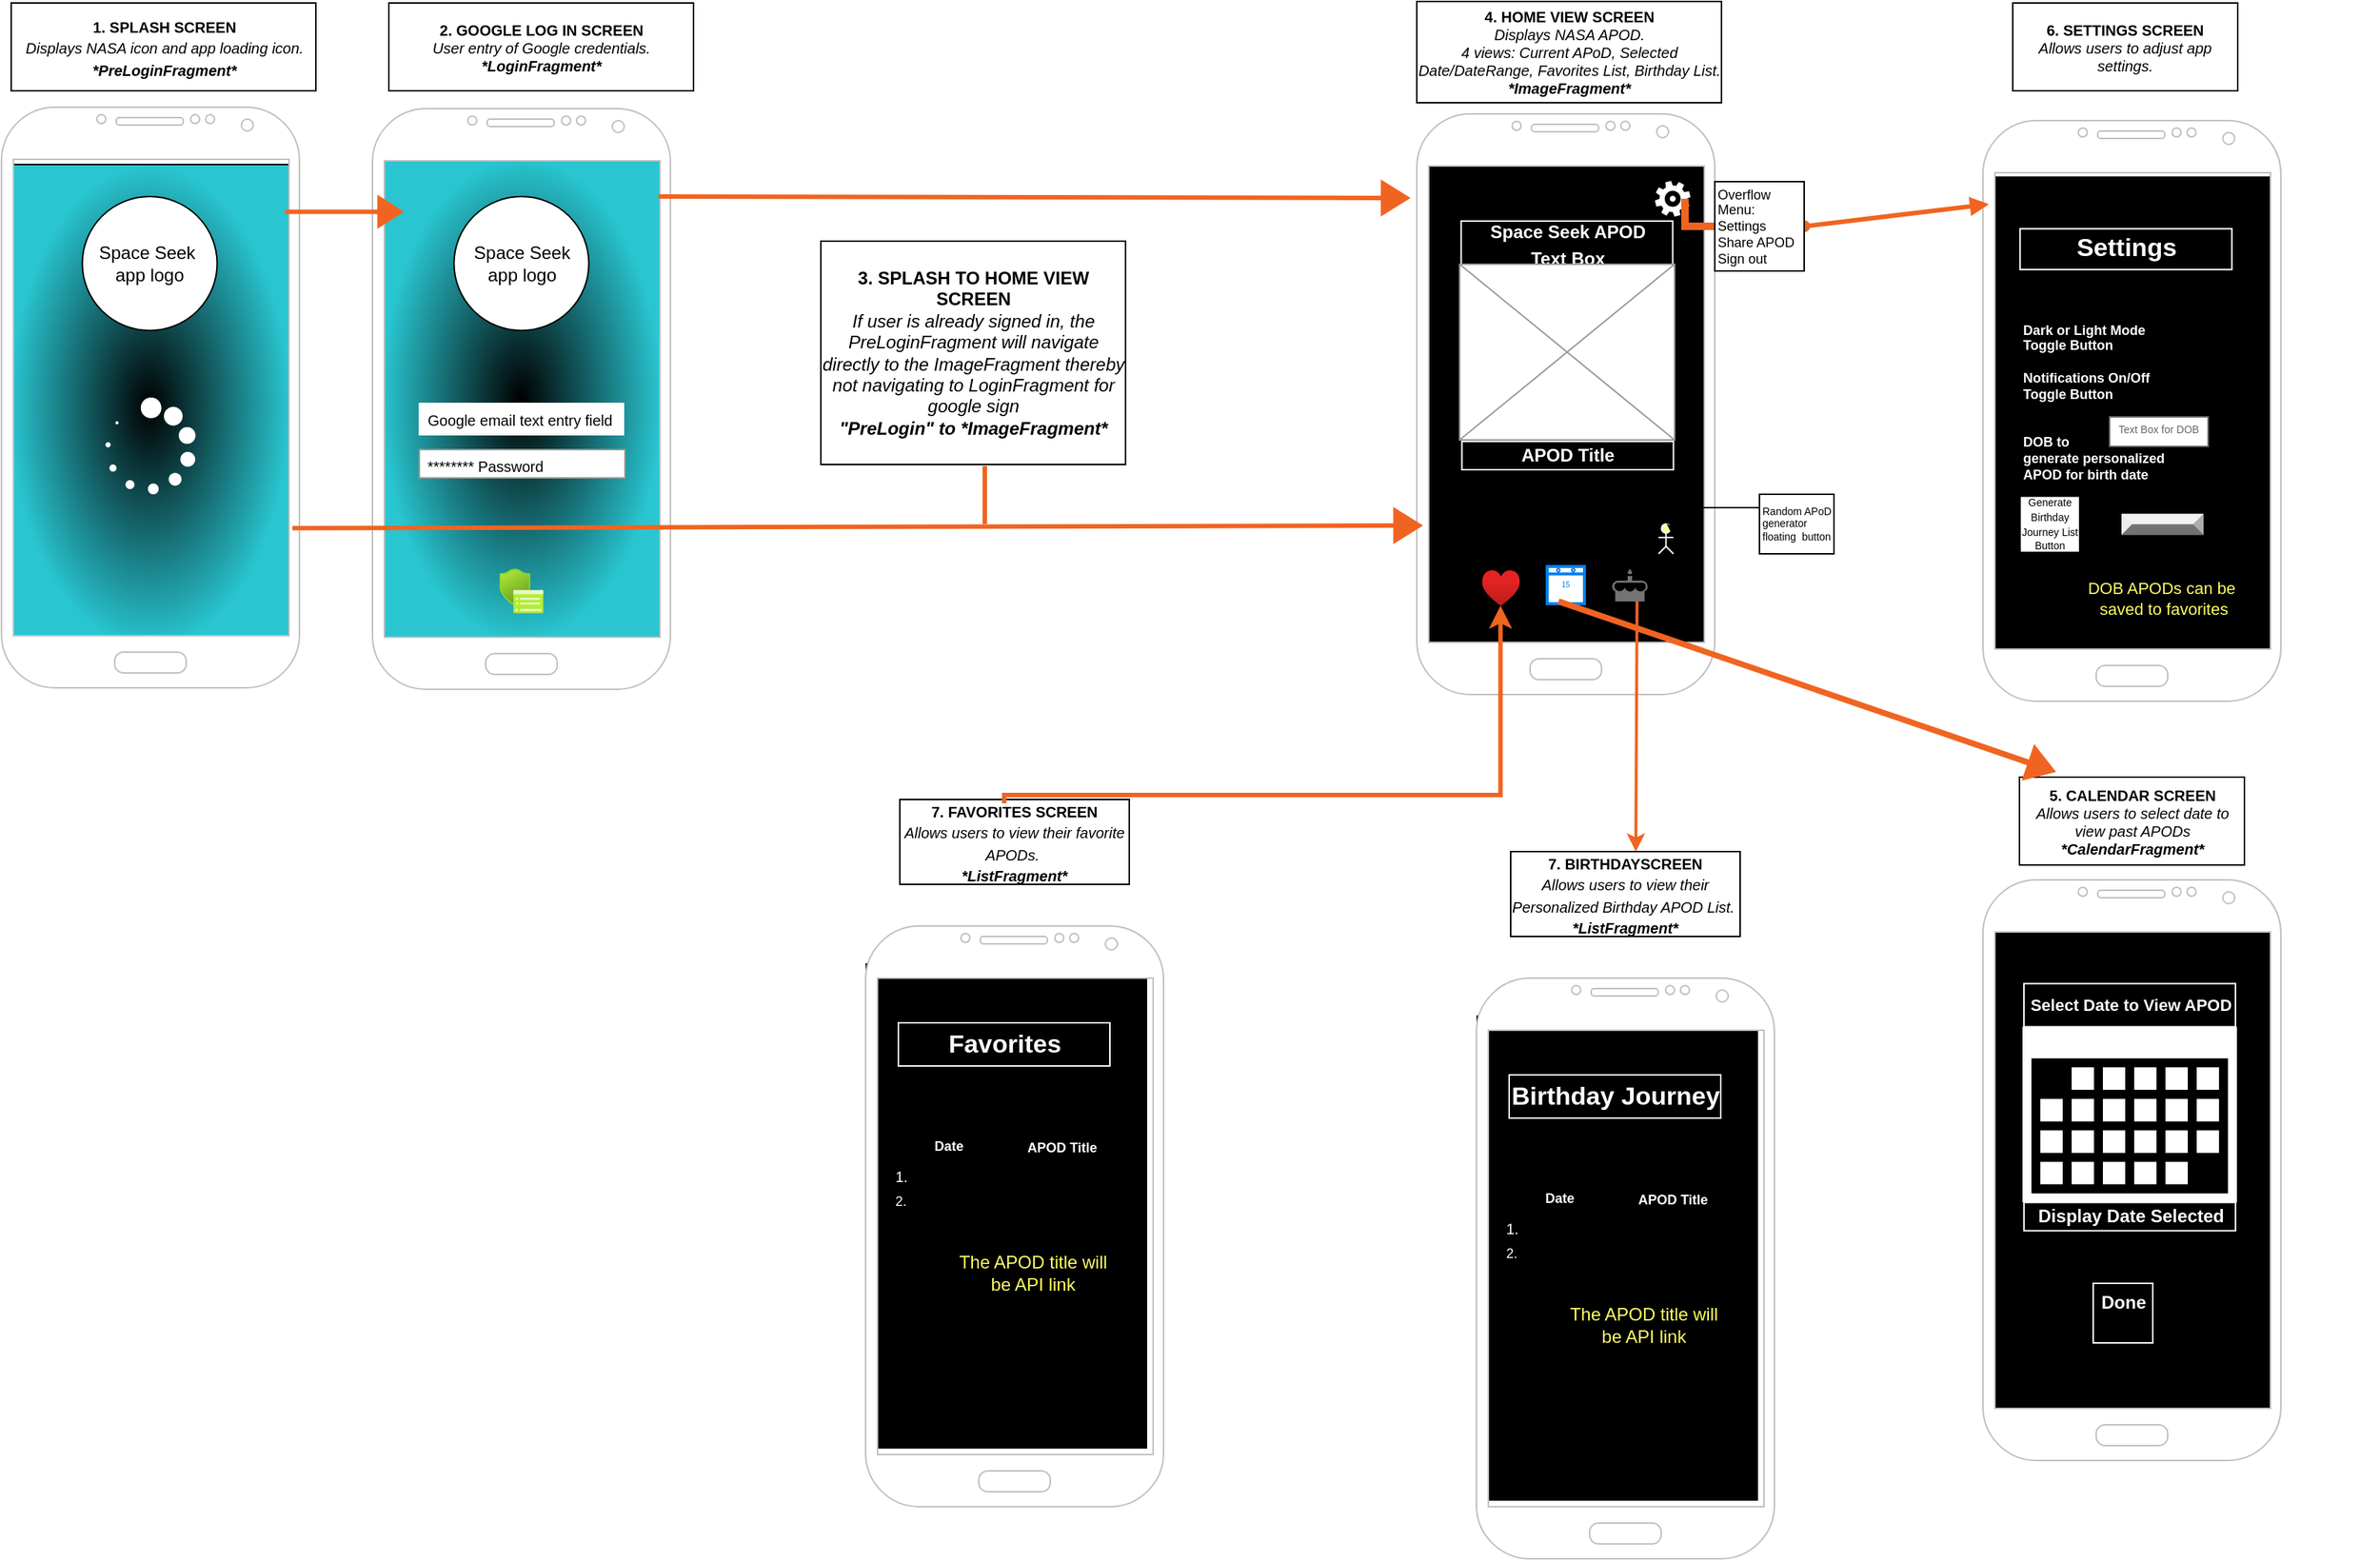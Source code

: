 <mxfile version="26.1.1">
  <diagram name="Page-1" id="UkAWOTsdJGJSY09CDns8">
    <mxGraphModel dx="662" dy="426" grid="1" gridSize="10" guides="1" tooltips="1" connect="1" arrows="1" fold="1" page="1" pageScale="1" pageWidth="850" pageHeight="1100" math="0" shadow="0">
      <root>
        <mxCell id="0" />
        <mxCell id="1" parent="0" />
        <mxCell id="8gZSNVOr6vVlPQHq-TaI-93" value="" style="group;fontSize=10;" parent="1" vertex="1" connectable="0">
          <mxGeometry x="269" y="10" width="215.5" height="461" as="geometry" />
        </mxCell>
        <mxCell id="8gZSNVOr6vVlPQHq-TaI-10" value="&lt;font&gt;&lt;b&gt;2. GOOGLE LOG IN SCREEN&lt;/b&gt;&lt;/font&gt;&lt;div&gt;&lt;span&gt;&lt;i&gt;User entry of Google credentials.&lt;/i&gt;&lt;/span&gt;&lt;/div&gt;&lt;div&gt;&lt;i&gt;&lt;b&gt;*LoginFragment*&lt;/b&gt;&lt;/i&gt;&lt;/div&gt;" style="whiteSpace=wrap;html=1;fontSize=10;" parent="8gZSNVOr6vVlPQHq-TaI-93" vertex="1">
          <mxGeometry x="11" width="204.5" height="59" as="geometry" />
        </mxCell>
        <mxCell id="8gZSNVOr6vVlPQHq-TaI-24" value="" style="group" parent="8gZSNVOr6vVlPQHq-TaI-93" vertex="1" connectable="0">
          <mxGeometry y="71" width="200" height="390" as="geometry" />
        </mxCell>
        <mxCell id="8gZSNVOr6vVlPQHq-TaI-13" value="" style="rounded=0;whiteSpace=wrap;html=1;rotation=90;direction=east;fillStyle=dots;fillColor=#000000;gradientColor=#29C6D1;container=0;gradientDirection=radial;" parent="8gZSNVOr6vVlPQHq-TaI-24" vertex="1">
          <mxGeometry x="-62.5" y="101" width="325" height="188" as="geometry" />
        </mxCell>
        <mxCell id="8gZSNVOr6vVlPQHq-TaI-11" value="" style="verticalLabelPosition=bottom;verticalAlign=top;html=1;shadow=0;dashed=0;strokeWidth=1;shape=mxgraph.android.phone2;strokeColor=#c0c0c0;" parent="8gZSNVOr6vVlPQHq-TaI-24" vertex="1">
          <mxGeometry width="200" height="390" as="geometry" />
        </mxCell>
        <mxCell id="8gZSNVOr6vVlPQHq-TaI-14" value="Space Seek&lt;div&gt;app logo&lt;/div&gt;" style="ellipse;whiteSpace=wrap;html=1;" parent="8gZSNVOr6vVlPQHq-TaI-24" vertex="1">
          <mxGeometry x="54.75" y="59" width="90.5" height="90" as="geometry" />
        </mxCell>
        <mxCell id="8gZSNVOr6vVlPQHq-TaI-15" value="" style="image;aspect=fixed;html=1;points=[];align=center;fontSize=12;image=img/lib/azure2/intune/Device_Security_Google.svg;" parent="8gZSNVOr6vVlPQHq-TaI-24" vertex="1">
          <mxGeometry x="85.22" y="309" width="29.56" height="30" as="geometry" />
        </mxCell>
        <mxCell id="8gZSNVOr6vVlPQHq-TaI-20" value="Google email text entry field&amp;nbsp;" style="whiteSpace=wrap;html=1;strokeColor=#FFFFFF;fontSize=10;" parent="8gZSNVOr6vVlPQHq-TaI-24" vertex="1">
          <mxGeometry x="31.5" y="198" width="137" height="21" as="geometry" />
        </mxCell>
        <mxCell id="8gZSNVOr6vVlPQHq-TaI-79" value="&lt;font style=&quot;color: rgb(0, 0, 0); font-size: 10px;&quot;&gt;******** Password&lt;/font&gt;" style="strokeWidth=1;shadow=0;dashed=0;align=center;html=1;shape=mxgraph.mockup.forms.pwField;strokeColor=#999999;mainText=;align=left;fontColor=#666666;fontSize=17;spacingLeft=3;" parent="8gZSNVOr6vVlPQHq-TaI-24" vertex="1">
          <mxGeometry x="31.5" y="229" width="138" height="19" as="geometry" />
        </mxCell>
        <mxCell id="8gZSNVOr6vVlPQHq-TaI-94" value="" style="group" parent="1" vertex="1" connectable="0">
          <mxGeometry x="20" y="10" width="211" height="460" as="geometry" />
        </mxCell>
        <mxCell id="vXnY9qcFb7MYrwiE_m9u-15" value="&lt;font style=&quot;font-size: 10px;&quot;&gt;&lt;b style=&quot;&quot;&gt;1. SPLASH SCREEN&lt;/b&gt;&lt;/font&gt;&lt;div&gt;&lt;i style=&quot;&quot;&gt;&lt;font style=&quot;font-size: 10px;&quot;&gt;Displays NASA icon and app loading icon.&lt;/font&gt;&lt;/i&gt;&lt;/div&gt;&lt;div&gt;&lt;i style=&quot;&quot;&gt;&lt;font style=&quot;font-size: 10px;&quot;&gt;&lt;b&gt;*PreLoginFragment*&lt;/b&gt;&lt;/font&gt;&lt;/i&gt;&lt;/div&gt;" style="whiteSpace=wrap;html=1;" parent="8gZSNVOr6vVlPQHq-TaI-94" vertex="1">
          <mxGeometry x="6.5" width="204.5" height="59" as="geometry" />
        </mxCell>
        <mxCell id="8gZSNVOr6vVlPQHq-TaI-8" value="" style="group" parent="8gZSNVOr6vVlPQHq-TaI-94" vertex="1" connectable="0">
          <mxGeometry y="70" width="200" height="390" as="geometry" />
        </mxCell>
        <mxCell id="8gZSNVOr6vVlPQHq-TaI-7" value="" style="rounded=0;whiteSpace=wrap;html=1;rotation=90;direction=north;fillStyle=dots;fillColor=#000000;gradientColor=#29C6D1;container=1;gradientDirection=radial;" parent="8gZSNVOr6vVlPQHq-TaI-8" vertex="1">
          <mxGeometry x="-63" y="107" width="325" height="188" as="geometry" />
        </mxCell>
        <mxCell id="8gZSNVOr6vVlPQHq-TaI-3" value="Space Seek&amp;nbsp;&lt;div&gt;app logo&lt;/div&gt;" style="ellipse;whiteSpace=wrap;html=1;" parent="8gZSNVOr6vVlPQHq-TaI-7" vertex="1">
          <mxGeometry x="117.25" y="-47" width="90.5" height="90" as="geometry" />
        </mxCell>
        <mxCell id="8gZSNVOr6vVlPQHq-TaI-9" value="" style="group" parent="8gZSNVOr6vVlPQHq-TaI-8" vertex="1" connectable="0">
          <mxGeometry width="200" height="390" as="geometry" />
        </mxCell>
        <mxCell id="8gZSNVOr6vVlPQHq-TaI-1" value="" style="verticalLabelPosition=bottom;verticalAlign=top;html=1;shadow=0;dashed=0;strokeWidth=1;shape=mxgraph.android.phone2;strokeColor=#c0c0c0;" parent="8gZSNVOr6vVlPQHq-TaI-9" vertex="1">
          <mxGeometry width="200" height="390" as="geometry" />
        </mxCell>
        <mxCell id="8gZSNVOr6vVlPQHq-TaI-4" value="" style="sketch=0;html=1;aspect=fixed;strokeColor=none;shadow=0;fillColor=#FFFFFF;verticalAlign=top;labelPosition=center;verticalLabelPosition=bottom;shape=mxgraph.gcp2.loading_2;fillStyle=solid;" parent="8gZSNVOr6vVlPQHq-TaI-9" vertex="1">
          <mxGeometry x="69.78" y="195" width="60.45" height="65" as="geometry" />
        </mxCell>
        <mxCell id="8gZSNVOr6vVlPQHq-TaI-95" value="" style="group" parent="1" vertex="1" connectable="0">
          <mxGeometry x="970" y="9" width="204.5" height="465.5" as="geometry" />
        </mxCell>
        <mxCell id="8gZSNVOr6vVlPQHq-TaI-23" value="&lt;font&gt;&lt;b&gt;4. HOME VIEW SCREEN&lt;/b&gt;&lt;/font&gt;&lt;div&gt;&lt;span&gt;&lt;i&gt;Displays NASA APOD.&lt;/i&gt;&lt;/span&gt;&lt;/div&gt;&lt;div&gt;&lt;span&gt;&lt;i&gt;4 views: Current APoD, Selected Date/DateRange, Favorites List, Birthday List.&lt;/i&gt;&lt;/span&gt;&lt;/div&gt;&lt;div&gt;&lt;b&gt;&lt;i&gt;*ImageFragment*&lt;/i&gt;&lt;/b&gt;&lt;/div&gt;" style="whiteSpace=wrap;html=1;fontSize=10;" parent="8gZSNVOr6vVlPQHq-TaI-95" vertex="1">
          <mxGeometry width="204.5" height="68" as="geometry" />
        </mxCell>
        <mxCell id="8gZSNVOr6vVlPQHq-TaI-87" value="" style="group" parent="8gZSNVOr6vVlPQHq-TaI-95" vertex="1" connectable="0">
          <mxGeometry y="75.5" width="200" height="390" as="geometry" />
        </mxCell>
        <mxCell id="8gZSNVOr6vVlPQHq-TaI-32" value="" style="rounded=0;whiteSpace=wrap;html=1;rotation=90;direction=north;fillStyle=dots;fillColor=light-dark(#29C6D1,#FFBEFF);gradientColor=default;container=1;gradientDirection=radial;" parent="8gZSNVOr6vVlPQHq-TaI-87" vertex="1">
          <mxGeometry x="-60.25" y="101" width="325" height="188" as="geometry" />
        </mxCell>
        <mxCell id="8gZSNVOr6vVlPQHq-TaI-31" value="" style="sketch=0;pointerEvents=1;shadow=0;dashed=0;html=1;strokeColor=none;fillColor=#FFFFFF;labelPosition=center;verticalLabelPosition=bottom;verticalAlign=top;outlineConnect=0;align=center;shape=mxgraph.office.concepts.settings_office_365;fontColor=#FFFFFF;labelBackgroundColor=default;labelBorderColor=default;aspect=fixed;" parent="8gZSNVOr6vVlPQHq-TaI-32" vertex="1">
          <mxGeometry x="220" y="-56" width="24" height="24" as="geometry" />
        </mxCell>
        <mxCell id="8gZSNVOr6vVlPQHq-TaI-81" value="&lt;font style=&quot;font-size: 12px;&quot;&gt;Space Seek APOD&lt;/font&gt;&lt;div&gt;&lt;font style=&quot;font-size: 12px;&quot;&gt;Text Box&lt;/font&gt;&lt;/div&gt;" style="text;strokeColor=#FFFFFF;fillColor=none;html=1;fontSize=15;fontStyle=1;verticalAlign=middle;align=center;fontColor=#FFFFFF;" parent="8gZSNVOr6vVlPQHq-TaI-32" vertex="1">
          <mxGeometry x="90" y="-29" width="142" height="29" as="geometry" />
        </mxCell>
        <mxCell id="8gZSNVOr6vVlPQHq-TaI-86" value="" style="group" parent="8gZSNVOr6vVlPQHq-TaI-87" vertex="1" connectable="0">
          <mxGeometry width="200" height="390" as="geometry" />
        </mxCell>
        <mxCell id="8gZSNVOr6vVlPQHq-TaI-22" value="" style="verticalLabelPosition=bottom;verticalAlign=top;html=1;shadow=0;dashed=0;strokeWidth=1;shape=mxgraph.android.phone2;strokeColor=#c0c0c0;" parent="8gZSNVOr6vVlPQHq-TaI-86" vertex="1">
          <mxGeometry width="200" height="390" as="geometry" />
        </mxCell>
        <mxCell id="8gZSNVOr6vVlPQHq-TaI-80" value="" style="verticalLabelPosition=bottom;shadow=0;dashed=0;align=center;html=1;verticalAlign=top;strokeWidth=1;shape=mxgraph.mockup.graphics.simpleIcon;strokeColor=#999999;" parent="8gZSNVOr6vVlPQHq-TaI-86" vertex="1">
          <mxGeometry x="28.75" y="101" width="144.25" height="118" as="geometry" />
        </mxCell>
        <mxCell id="8gZSNVOr6vVlPQHq-TaI-83" value="APOD Title" style="text;strokeColor=#FFFFFF;fillColor=none;html=1;fontSize=12;fontStyle=1;verticalAlign=middle;align=center;fontColor=#FFFFFF;" parent="8gZSNVOr6vVlPQHq-TaI-86" vertex="1">
          <mxGeometry x="30.25" y="220" width="142" height="19" as="geometry" />
        </mxCell>
        <mxCell id="8gZSNVOr6vVlPQHq-TaI-84" value="" style="image;html=1;points=[];align=center;fontSize=12;image=img/lib/azure2/general/Heart.svg;" parent="8gZSNVOr6vVlPQHq-TaI-86" vertex="1">
          <mxGeometry x="44" y="306" width="25" height="25" as="geometry" />
        </mxCell>
        <mxCell id="8gZSNVOr6vVlPQHq-TaI-90" value="" style="html=1;verticalLabelPosition=bottom;align=center;labelBackgroundColor=#ffffff;verticalAlign=top;strokeWidth=2;strokeColor=#0080F0;shadow=0;dashed=0;shape=mxgraph.ios7.icons.calendar;aspect=fixed;" parent="8gZSNVOr6vVlPQHq-TaI-86" vertex="1">
          <mxGeometry x="87.5" y="304" width="25" height="25" as="geometry" />
        </mxCell>
        <mxCell id="jFngqegpeG4lrNdT3DJb-45" value="" style="html=1;outlineConnect=0;whiteSpace=wrap;fillColor=#ffff99;verticalLabelPosition=bottom;verticalAlign=top;align=center;shape=mxgraph.archimate3.actor;strokeColor=#FFFFFF;" parent="8gZSNVOr6vVlPQHq-TaI-86" vertex="1">
          <mxGeometry x="162.25" y="275.5" width="10" height="20" as="geometry" />
        </mxCell>
        <mxCell id="8gZSNVOr6vVlPQHq-TaI-121" value="" style="group" parent="1" vertex="1" connectable="0">
          <mxGeometry x="1350" y="530.0" width="200" height="459.0" as="geometry" />
        </mxCell>
        <mxCell id="vXnY9qcFb7MYrwiE_m9u-17" value="&lt;font&gt;&lt;b&gt;5. CALENDAR SCREEN&lt;/b&gt;&lt;/font&gt;&lt;div&gt;&lt;span&gt;&lt;i&gt;Allows users to select date to view past APODs&lt;/i&gt;&lt;/span&gt;&lt;/div&gt;&lt;div&gt;&lt;b&gt;&lt;i&gt;*CalendarFragment*&lt;/i&gt;&lt;/b&gt;&lt;/div&gt;" style="whiteSpace=wrap;html=1;fontSize=10;" parent="8gZSNVOr6vVlPQHq-TaI-121" vertex="1">
          <mxGeometry x="24.5" width="151" height="59" as="geometry" />
        </mxCell>
        <mxCell id="8gZSNVOr6vVlPQHq-TaI-120" value="" style="group" parent="8gZSNVOr6vVlPQHq-TaI-121" vertex="1" connectable="0">
          <mxGeometry y="69.0" width="200" height="390" as="geometry" />
        </mxCell>
        <mxCell id="8gZSNVOr6vVlPQHq-TaI-96" value="" style="rounded=0;whiteSpace=wrap;html=1;rotation=90;direction=north;fillStyle=dots;fillColor=light-dark(#29C6D1,#FFBEFF);gradientColor=default;container=1;gradientDirection=east;" parent="8gZSNVOr6vVlPQHq-TaI-120" vertex="1">
          <mxGeometry x="-62.5" y="98.68" width="325" height="188" as="geometry" />
        </mxCell>
        <mxCell id="8gZSNVOr6vVlPQHq-TaI-98" value="&lt;span&gt;Select Date to View APOD&lt;/span&gt;" style="text;strokeColor=#FFFFFF;fillColor=none;html=1;fontSize=11;fontStyle=1;verticalAlign=middle;align=center;fontColor=#FFFFFF;" parent="8gZSNVOr6vVlPQHq-TaI-96" vertex="1">
          <mxGeometry x="90" y="-29" width="142" height="29" as="geometry" />
        </mxCell>
        <mxCell id="8gZSNVOr6vVlPQHq-TaI-100" value="" style="sketch=0;aspect=fixed;pointerEvents=1;shadow=0;dashed=0;html=1;strokeColor=none;labelPosition=center;verticalLabelPosition=bottom;verticalAlign=top;align=center;fillColor=#FFFFFF;shape=mxgraph.mscae.enterprise.calendar;fillStyle=solid;" parent="8gZSNVOr6vVlPQHq-TaI-96" vertex="1">
          <mxGeometry x="89.05" y="-6.395e-14" width="143.9" height="118" as="geometry" />
        </mxCell>
        <mxCell id="8gZSNVOr6vVlPQHq-TaI-118" value="Display Date Selected" style="text;strokeColor=#FFFFFF;fillColor=none;html=1;fontSize=12;fontStyle=1;verticalAlign=middle;align=center;fontColor=#FFFFFF;" parent="8gZSNVOr6vVlPQHq-TaI-96" vertex="1">
          <mxGeometry x="90.05" y="118" width="142" height="19" as="geometry" />
        </mxCell>
        <mxCell id="8gZSNVOr6vVlPQHq-TaI-92" value="" style="verticalLabelPosition=bottom;verticalAlign=top;html=1;shadow=0;dashed=0;strokeWidth=1;shape=mxgraph.android.phone2;strokeColor=#c0c0c0;" parent="8gZSNVOr6vVlPQHq-TaI-120" vertex="1">
          <mxGeometry width="200" height="390" as="geometry" />
        </mxCell>
        <mxCell id="8gZSNVOr6vVlPQHq-TaI-119" value="Done&lt;div&gt;&lt;br&gt;&lt;/div&gt;" style="text;strokeColor=#FFFFFF;fillColor=none;html=1;fontSize=12;fontStyle=1;verticalAlign=middle;align=center;fontColor=#FFFFFF;" parent="8gZSNVOr6vVlPQHq-TaI-120" vertex="1">
          <mxGeometry x="74" y="271" width="40" height="40" as="geometry" />
        </mxCell>
        <mxCell id="8gZSNVOr6vVlPQHq-TaI-127" value="" style="group" parent="1" vertex="1" connectable="0">
          <mxGeometry x="640" y="615" width="160" height="405" as="geometry" />
        </mxCell>
        <mxCell id="8gZSNVOr6vVlPQHq-TaI-188" value="" style="group" parent="8gZSNVOr6vVlPQHq-TaI-127" vertex="1" connectable="0">
          <mxGeometry x="-40" y="-70" width="200" height="475" as="geometry" />
        </mxCell>
        <mxCell id="jFngqegpeG4lrNdT3DJb-39" value="" style="group" parent="8gZSNVOr6vVlPQHq-TaI-188" vertex="1" connectable="0">
          <mxGeometry width="200" height="475" as="geometry" />
        </mxCell>
        <mxCell id="8gZSNVOr6vVlPQHq-TaI-187" value="" style="group" parent="jFngqegpeG4lrNdT3DJb-39" vertex="1" connectable="0">
          <mxGeometry y="85" width="200" height="390" as="geometry" />
        </mxCell>
        <mxCell id="8gZSNVOr6vVlPQHq-TaI-186" value="" style="group" parent="8gZSNVOr6vVlPQHq-TaI-187" vertex="1" connectable="0">
          <mxGeometry x="0.5" y="25.5" width="188" height="325" as="geometry" />
        </mxCell>
        <mxCell id="8gZSNVOr6vVlPQHq-TaI-157" value="" style="rounded=0;whiteSpace=wrap;html=1;rotation=90;direction=north;fillStyle=dots;fillColor=light-dark(#333333,#FFBEFF);gradientColor=#1D8E96;container=1;gradientDirection=south;" parent="8gZSNVOr6vVlPQHq-TaI-186" vertex="1">
          <mxGeometry x="-68.5" y="68.5" width="325" height="188" as="geometry" />
        </mxCell>
        <mxCell id="8gZSNVOr6vVlPQHq-TaI-158" value="&lt;span&gt;Favorites&lt;/span&gt;" style="text;strokeColor=#FFFFFF;fillColor=none;html=1;fontSize=17;fontStyle=1;verticalAlign=middle;align=center;fontColor=#FFFFFF;" parent="8gZSNVOr6vVlPQHq-TaI-157" vertex="1">
          <mxGeometry x="90" y="-29" width="142" height="29" as="geometry" />
        </mxCell>
        <mxCell id="8gZSNVOr6vVlPQHq-TaI-175" value="" style="shape=table;html=1;whiteSpace=wrap;startSize=0;container=1;collapsible=0;childLayout=tableLayout;strokeWidth=2;fontSize=8;strokeColor=none;fillColor=none;" parent="8gZSNVOr6vVlPQHq-TaI-186" vertex="1">
          <mxGeometry x="17.5" y="112.5" width="152" height="53" as="geometry" />
        </mxCell>
        <mxCell id="8gZSNVOr6vVlPQHq-TaI-176" value="" style="shape=tableRow;horizontal=0;startSize=0;swimlaneHead=0;swimlaneBody=0;top=0;left=0;bottom=0;right=0;collapsible=0;dropTarget=0;fillColor=none;points=[[0,0.5],[1,0.5]];portConstraint=eastwest;" parent="8gZSNVOr6vVlPQHq-TaI-175" vertex="1">
          <mxGeometry width="152" height="20" as="geometry" />
        </mxCell>
        <mxCell id="8gZSNVOr6vVlPQHq-TaI-177" value="Date" style="shape=partialRectangle;html=1;whiteSpace=wrap;connectable=0;fillColor=none;top=0;left=0;bottom=0;right=0;overflow=hidden;fontStyle=1;fontSize=9;fontColor=#FFFFFF;" parent="8gZSNVOr6vVlPQHq-TaI-176" vertex="1">
          <mxGeometry width="76" height="20" as="geometry">
            <mxRectangle width="76" height="20" as="alternateBounds" />
          </mxGeometry>
        </mxCell>
        <mxCell id="8gZSNVOr6vVlPQHq-TaI-178" value="&lt;font style=&quot;font-size: 9px;&quot;&gt;APOD Title&lt;/font&gt;" style="shape=partialRectangle;html=1;whiteSpace=wrap;connectable=0;fillColor=none;top=0;left=0;bottom=0;right=0;overflow=hidden;fontStyle=1;fontColor=#FFFFFF;" parent="8gZSNVOr6vVlPQHq-TaI-176" vertex="1">
          <mxGeometry x="76" width="76" height="20" as="geometry">
            <mxRectangle width="76" height="20" as="alternateBounds" />
          </mxGeometry>
        </mxCell>
        <mxCell id="8gZSNVOr6vVlPQHq-TaI-179" value="" style="shape=tableRow;horizontal=0;startSize=0;swimlaneHead=0;swimlaneBody=0;top=0;left=0;bottom=0;right=0;collapsible=0;dropTarget=0;fillColor=none;points=[[0,0.5],[1,0.5]];portConstraint=eastwest;fontSize=10;" parent="8gZSNVOr6vVlPQHq-TaI-175" vertex="1">
          <mxGeometry y="20" width="152" height="16" as="geometry" />
        </mxCell>
        <mxCell id="8gZSNVOr6vVlPQHq-TaI-180" value="&lt;font style=&quot;font-size: 10px; color: rgb(255, 255, 255);&quot;&gt;1.&lt;/font&gt;" style="shape=partialRectangle;html=1;whiteSpace=wrap;connectable=0;fillColor=none;top=0;left=0;bottom=0;right=0;overflow=hidden;align=left;" parent="8gZSNVOr6vVlPQHq-TaI-179" vertex="1">
          <mxGeometry width="76" height="16" as="geometry">
            <mxRectangle width="76" height="16" as="alternateBounds" />
          </mxGeometry>
        </mxCell>
        <mxCell id="8gZSNVOr6vVlPQHq-TaI-181" value="" style="shape=partialRectangle;html=1;whiteSpace=wrap;connectable=0;fillColor=none;top=0;left=0;bottom=0;right=0;overflow=hidden;" parent="8gZSNVOr6vVlPQHq-TaI-179" vertex="1">
          <mxGeometry x="76" width="76" height="16" as="geometry">
            <mxRectangle width="76" height="16" as="alternateBounds" />
          </mxGeometry>
        </mxCell>
        <mxCell id="8gZSNVOr6vVlPQHq-TaI-182" value="" style="shape=tableRow;horizontal=0;startSize=0;swimlaneHead=0;swimlaneBody=0;top=0;left=0;bottom=0;right=0;collapsible=0;dropTarget=0;fillColor=none;points=[[0,0.5],[1,0.5]];portConstraint=eastwest;" parent="8gZSNVOr6vVlPQHq-TaI-175" vertex="1">
          <mxGeometry y="36" width="152" height="17" as="geometry" />
        </mxCell>
        <mxCell id="8gZSNVOr6vVlPQHq-TaI-183" value="&lt;font style=&quot;color: rgb(255, 255, 255); font-size: 9px;&quot;&gt;2.&lt;/font&gt;" style="shape=partialRectangle;html=1;whiteSpace=wrap;connectable=0;fillColor=none;top=0;left=0;bottom=0;right=0;overflow=hidden;align=left;" parent="8gZSNVOr6vVlPQHq-TaI-182" vertex="1">
          <mxGeometry width="76" height="17" as="geometry">
            <mxRectangle width="76" height="17" as="alternateBounds" />
          </mxGeometry>
        </mxCell>
        <mxCell id="8gZSNVOr6vVlPQHq-TaI-184" value="" style="shape=partialRectangle;html=1;whiteSpace=wrap;connectable=0;fillColor=none;top=0;left=0;bottom=0;right=0;overflow=hidden;fontSize=9;" parent="8gZSNVOr6vVlPQHq-TaI-182" vertex="1">
          <mxGeometry x="76" width="76" height="17" as="geometry">
            <mxRectangle width="76" height="17" as="alternateBounds" />
          </mxGeometry>
        </mxCell>
        <mxCell id="8gZSNVOr6vVlPQHq-TaI-193" value="" style="group" parent="8gZSNVOr6vVlPQHq-TaI-187" vertex="1" connectable="0">
          <mxGeometry width="200" height="390" as="geometry" />
        </mxCell>
        <mxCell id="8gZSNVOr6vVlPQHq-TaI-140" value="" style="verticalLabelPosition=bottom;verticalAlign=top;html=1;shadow=0;dashed=0;strokeWidth=1;shape=mxgraph.android.phone2;strokeColor=#c0c0c0;" parent="8gZSNVOr6vVlPQHq-TaI-193" vertex="1">
          <mxGeometry width="200" height="390" as="geometry" />
        </mxCell>
        <mxCell id="8gZSNVOr6vVlPQHq-TaI-192" value="The APOD title will&lt;div&gt;be API link&lt;/div&gt;" style="text;html=1;align=center;verticalAlign=middle;resizable=0;points=[];autosize=1;strokeColor=none;fillColor=none;fontColor=#FFFF66;" parent="8gZSNVOr6vVlPQHq-TaI-193" vertex="1">
          <mxGeometry x="52" y="213" width="120" height="40" as="geometry" />
        </mxCell>
        <mxCell id="8gZSNVOr6vVlPQHq-TaI-150" value="&lt;font style=&quot;font-size: 10px;&quot;&gt;&lt;b style=&quot;&quot;&gt;7. FAVORITES SCREEN&lt;/b&gt;&lt;/font&gt;&lt;div&gt;&lt;i style=&quot;&quot;&gt;&lt;font style=&quot;font-size: 10px;&quot;&gt;Allows users to view their favorite APODs.&amp;nbsp;&lt;/font&gt;&lt;/i&gt;&lt;/div&gt;&lt;div&gt;&lt;span style=&quot;font-size: 10px;&quot;&gt;&lt;b&gt;&lt;i&gt;*ListFragment*&lt;/i&gt;&lt;/b&gt;&lt;/span&gt;&lt;/div&gt;" style="whiteSpace=wrap;html=1;" parent="jFngqegpeG4lrNdT3DJb-39" vertex="1">
          <mxGeometry x="23" width="154" height="57" as="geometry" />
        </mxCell>
        <mxCell id="8gZSNVOr6vVlPQHq-TaI-139" value="" style="group;fontSize=11;" parent="1" vertex="1" connectable="0">
          <mxGeometry x="1350" y="10" width="265.25" height="469" as="geometry" />
        </mxCell>
        <mxCell id="vXnY9qcFb7MYrwiE_m9u-16" value="&lt;font&gt;&lt;b&gt;6. SETTINGS SCREEN&lt;/b&gt;&lt;/font&gt;&lt;div&gt;&lt;span&gt;&lt;i&gt;Allows users to adjust app settings.&lt;/i&gt;&lt;/span&gt;&lt;/div&gt;" style="whiteSpace=wrap;html=1;fontSize=10;" parent="8gZSNVOr6vVlPQHq-TaI-139" vertex="1">
          <mxGeometry x="20" width="151" height="59" as="geometry" />
        </mxCell>
        <mxCell id="8gZSNVOr6vVlPQHq-TaI-137" value="" style="group" parent="8gZSNVOr6vVlPQHq-TaI-139" vertex="1" connectable="0">
          <mxGeometry y="79" width="265.25" height="390" as="geometry" />
        </mxCell>
        <mxCell id="8gZSNVOr6vVlPQHq-TaI-138" value="" style="group" parent="8gZSNVOr6vVlPQHq-TaI-137" vertex="1" connectable="0">
          <mxGeometry width="265.25" height="390" as="geometry" />
        </mxCell>
        <mxCell id="8gZSNVOr6vVlPQHq-TaI-131" value="" style="rounded=0;whiteSpace=wrap;html=1;rotation=90;direction=north;fillStyle=dots;fillColor=light-dark(#333333,#FFBEFF);gradientColor=#1D8E96;container=1;gradientDirection=south;" parent="8gZSNVOr6vVlPQHq-TaI-138" vertex="1">
          <mxGeometry x="-60.25" y="105.75" width="325.5" height="190" as="geometry" />
        </mxCell>
        <mxCell id="8gZSNVOr6vVlPQHq-TaI-132" value="&lt;span&gt;Settings&lt;/span&gt;" style="text;strokeColor=#FFFFFF;fillColor=none;html=1;fontSize=17;fontStyle=1;verticalAlign=middle;align=center;fontColor=#FFFFFF;" parent="8gZSNVOr6vVlPQHq-TaI-131" vertex="1">
          <mxGeometry x="85.131" y="-33.085" width="142.218" height="27.413" as="geometry" />
        </mxCell>
        <mxCell id="8gZSNVOr6vVlPQHq-TaI-134" value="&lt;font&gt;Dark or Light Mode&amp;nbsp;&lt;/font&gt;&lt;div&gt;&lt;font&gt;Toggle Button&lt;/font&gt;&lt;div&gt;&lt;font&gt;&lt;br&gt;&lt;/font&gt;&lt;/div&gt;&lt;div&gt;&lt;font&gt;Notifications On/Off&lt;/font&gt;&lt;/div&gt;&lt;div&gt;&lt;span&gt;Toggle Button&lt;/span&gt;&lt;/div&gt;&lt;div&gt;&lt;font&gt;&lt;br&gt;&lt;/font&gt;&lt;/div&gt;&lt;div&gt;&lt;br&gt;&lt;/div&gt;&lt;div&gt;&lt;font&gt;DOB to&amp;nbsp;&lt;/font&gt;&lt;/div&gt;&lt;/div&gt;&lt;div&gt;&lt;span&gt;generate personalized&lt;/span&gt;&lt;/div&gt;&lt;div&gt;&lt;span&gt;APOD for birth date&lt;/span&gt;&lt;/div&gt;" style="text;strokeColor=none;fillColor=none;html=1;fontSize=9;fontStyle=1;verticalAlign=middle;align=left;fontColor=#FFFFFF;" parent="8gZSNVOr6vVlPQHq-TaI-131" vertex="1">
          <mxGeometry x="85.131" y="21.269" width="142.218" height="123.831" as="geometry" />
        </mxCell>
        <mxCell id="8gZSNVOr6vVlPQHq-TaI-135" value="&lt;font style=&quot;font-size: 7px;&quot;&gt;Text Box for DOB&lt;/font&gt;" style="strokeWidth=1;shadow=0;dashed=0;align=center;html=1;shape=mxgraph.mockup.text.textBox;fontColor=#666666;align=left;fontSize=8;spacingLeft=4;spacingTop=-3;whiteSpace=wrap;strokeColor=#666666;mainText=;aspect=fixed;" parent="8gZSNVOr6vVlPQHq-TaI-131" vertex="1">
          <mxGeometry x="145.223" y="93.248" width="66.198" height="19.851" as="geometry" />
        </mxCell>
        <mxCell id="jFngqegpeG4lrNdT3DJb-25" value="&lt;span&gt;&lt;font style=&quot;color: rgb(0, 0, 0); font-size: 7px;&quot;&gt;Generate Birthday Journey List Button&lt;/font&gt;&lt;/span&gt;" style="whiteSpace=wrap;html=1;fontSize=8;" parent="8gZSNVOr6vVlPQHq-TaI-131" vertex="1">
          <mxGeometry x="85.131" y="146.517" width="40.062" height="37.811" as="geometry" />
        </mxCell>
        <mxCell id="8gZSNVOr6vVlPQHq-TaI-130" value="" style="verticalLabelPosition=bottom;verticalAlign=top;html=1;shadow=0;dashed=0;strokeWidth=1;shape=mxgraph.android.phone2;strokeColor=#c0c0c0;container=1;" parent="8gZSNVOr6vVlPQHq-TaI-138" vertex="1">
          <mxGeometry width="200" height="390" as="geometry" />
        </mxCell>
        <mxCell id="jFngqegpeG4lrNdT3DJb-24" value="" style="labelPosition=center;verticalLabelPosition=middle;align=center;html=1;shape=mxgraph.basic.shaded_button;dx=10;fillColor=#E6E6E6;strokeColor=none;whiteSpace=wrap;fontSize=8;fontColor=#FFFFFF;labelBackgroundColor=none;" parent="8gZSNVOr6vVlPQHq-TaI-138" vertex="1">
          <mxGeometry x="93.005" y="264.08" width="55.085" height="14.179" as="geometry" />
        </mxCell>
        <mxCell id="jFngqegpeG4lrNdT3DJb-29" value="" style="edgeStyle=orthogonalEdgeStyle;rounded=0;orthogonalLoop=1;jettySize=auto;html=1;" parent="8gZSNVOr6vVlPQHq-TaI-138" source="jFngqegpeG4lrNdT3DJb-25" target="jFngqegpeG4lrNdT3DJb-24" edge="1">
          <mxGeometry relative="1" as="geometry" />
        </mxCell>
        <mxCell id="8gZSNVOr6vVlPQHq-TaI-194" value="DOB APODs can be&amp;nbsp;&lt;div&gt;saved to favorites&lt;/div&gt;" style="text;html=1;align=center;verticalAlign=middle;resizable=0;points=[];autosize=1;strokeColor=none;fillColor=none;fontColor=#FFFF66;fontSize=11;" parent="8gZSNVOr6vVlPQHq-TaI-138" vertex="1">
          <mxGeometry x="55.55" y="301" width="130" height="40" as="geometry" />
        </mxCell>
        <mxCell id="8gZSNVOr6vVlPQHq-TaI-156" value="" style="group" parent="1" vertex="1" connectable="0">
          <mxGeometry x="190" y="140" width="610" height="380" as="geometry" />
        </mxCell>
        <mxCell id="8gZSNVOr6vVlPQHq-TaI-26" value="" style="shape=flexArrow;endArrow=classic;html=1;rounded=0;fillColor=#F06421;strokeWidth=0;fillStyle=solid;strokeColor=none;width=3;" parent="8gZSNVOr6vVlPQHq-TaI-156" edge="1">
          <mxGeometry width="50" height="50" relative="1" as="geometry">
            <mxPoint x="20" y="10" as="sourcePoint" />
            <mxPoint x="100" y="10" as="targetPoint" />
          </mxGeometry>
        </mxCell>
        <mxCell id="8gZSNVOr6vVlPQHq-TaI-28" value="" style="shape=flexArrow;endArrow=classic;html=1;rounded=0;fillColor=#F06421;strokeWidth=2;fillStyle=solid;strokeColor=none;entryX=-0.016;entryY=0.536;entryDx=0;entryDy=0;entryPerimeter=0;width=2;" parent="8gZSNVOr6vVlPQHq-TaI-156" edge="1">
          <mxGeometry width="50" height="50" relative="1" as="geometry">
            <mxPoint x="270" as="sourcePoint" />
            <mxPoint x="776.8" y="1" as="targetPoint" />
          </mxGeometry>
        </mxCell>
        <mxCell id="jFngqegpeG4lrNdT3DJb-1" value="&lt;font&gt;&lt;b&gt;3. SPLASH TO HOME VIEW SCREEN&lt;/b&gt;&lt;/font&gt;&lt;div&gt;&lt;i&gt;If user is already signed in, the PreLoginFragment will navigate directly to the ImageFragment thereby not navigating to LoginFragment for google sign&lt;/i&gt;&lt;div&gt;&lt;b&gt;&lt;i&gt;&quot;PreLogin&quot; to *ImageFragment*&lt;/i&gt;&lt;/b&gt;&lt;/div&gt;&lt;/div&gt;" style="whiteSpace=wrap;html=1;fontSize=12;" parent="8gZSNVOr6vVlPQHq-TaI-156" vertex="1">
          <mxGeometry x="380" y="30" width="204.5" height="150" as="geometry" />
        </mxCell>
        <mxCell id="jFngqegpeG4lrNdT3DJb-34" value="" style="group" parent="8gZSNVOr6vVlPQHq-TaI-156" vertex="1" connectable="0">
          <mxGeometry x="20.0" y="220" width="470.0" height="2" as="geometry" />
        </mxCell>
        <mxCell id="jFngqegpeG4lrNdT3DJb-33" value="" style="edgeStyle=elbowEdgeStyle;elbow=vertical;endArrow=none;html=1;curved=0;rounded=0;endSize=8;startSize=8;strokeColor=#F06421;strokeWidth=3;exitX=0.538;exitY=1.007;exitDx=0;exitDy=0;exitPerimeter=0;startFill=0;" parent="jFngqegpeG4lrNdT3DJb-34" source="jFngqegpeG4lrNdT3DJb-1" edge="1">
          <mxGeometry width="50" height="50" relative="1" as="geometry">
            <mxPoint x="470.0" y="-42.5" as="sourcePoint" />
            <mxPoint x="470.0" as="targetPoint" />
            <Array as="points" />
          </mxGeometry>
        </mxCell>
        <mxCell id="8gZSNVOr6vVlPQHq-TaI-154" value="" style="edgeStyle=none;orthogonalLoop=1;jettySize=auto;html=1;rounded=0;endArrow=oval;startFill=1;startArrow=block;strokeColor=#F06421;strokeWidth=3;endFill=1;exitX=0.02;exitY=0.144;exitDx=0;exitDy=0;exitPerimeter=0;entryX=1;entryY=0.5;entryDx=0;entryDy=0;startSize=5;endSize=5;" parent="1" source="8gZSNVOr6vVlPQHq-TaI-130" target="jFngqegpeG4lrNdT3DJb-48" edge="1">
          <mxGeometry width="100" relative="1" as="geometry">
            <mxPoint x="1340" y="143" as="sourcePoint" />
            <mxPoint x="1220" y="145" as="targetPoint" />
            <Array as="points" />
          </mxGeometry>
        </mxCell>
        <mxCell id="jFngqegpeG4lrNdT3DJb-3" value="" style="group" parent="1" vertex="1" connectable="0">
          <mxGeometry x="1010" y="580" width="200" height="475" as="geometry" />
        </mxCell>
        <mxCell id="jFngqegpeG4lrNdT3DJb-4" value="&lt;font style=&quot;font-size: 10px;&quot;&gt;&lt;b style=&quot;&quot;&gt;7. BIRTHDAYSCREEN&lt;/b&gt;&lt;/font&gt;&lt;div&gt;&lt;i style=&quot;&quot;&gt;&lt;font style=&quot;font-size: 10px;&quot;&gt;Allows users to view their Personalized Birthday APOD List.&amp;nbsp;&lt;/font&gt;&lt;/i&gt;&lt;/div&gt;&lt;div&gt;&lt;i style=&quot;&quot;&gt;&lt;font style=&quot;font-size: 10px;&quot;&gt;&lt;b&gt;*ListFragment*&lt;/b&gt;&lt;/font&gt;&lt;/i&gt;&lt;/div&gt;" style="whiteSpace=wrap;html=1;" parent="jFngqegpeG4lrNdT3DJb-3" vertex="1">
          <mxGeometry x="23" width="154" height="57" as="geometry" />
        </mxCell>
        <mxCell id="jFngqegpeG4lrNdT3DJb-5" value="" style="group" parent="jFngqegpeG4lrNdT3DJb-3" vertex="1" connectable="0">
          <mxGeometry y="85" width="200" height="390" as="geometry" />
        </mxCell>
        <mxCell id="jFngqegpeG4lrNdT3DJb-6" value="" style="group" parent="jFngqegpeG4lrNdT3DJb-5" vertex="1" connectable="0">
          <mxGeometry x="0.5" y="25.5" width="188" height="325" as="geometry" />
        </mxCell>
        <mxCell id="jFngqegpeG4lrNdT3DJb-7" value="" style="rounded=0;whiteSpace=wrap;html=1;rotation=90;direction=north;fillStyle=dots;fillColor=light-dark(#333333,#FFBEFF);gradientColor=#1D8E96;container=1;gradientDirection=south;" parent="jFngqegpeG4lrNdT3DJb-6" vertex="1">
          <mxGeometry x="-68.5" y="68.5" width="325" height="188" as="geometry" />
        </mxCell>
        <mxCell id="jFngqegpeG4lrNdT3DJb-8" value="Birthday Journey" style="text;strokeColor=#FFFFFF;fillColor=none;html=1;fontSize=17;fontStyle=1;verticalAlign=middle;align=center;fontColor=#FFFFFF;" parent="jFngqegpeG4lrNdT3DJb-7" vertex="1">
          <mxGeometry x="90" y="-29" width="142" height="29" as="geometry" />
        </mxCell>
        <mxCell id="jFngqegpeG4lrNdT3DJb-9" value="" style="shape=table;html=1;whiteSpace=wrap;startSize=0;container=1;collapsible=0;childLayout=tableLayout;strokeWidth=2;fontSize=8;strokeColor=none;fillColor=none;" parent="jFngqegpeG4lrNdT3DJb-6" vertex="1">
          <mxGeometry x="17.5" y="112.5" width="152" height="53" as="geometry" />
        </mxCell>
        <mxCell id="jFngqegpeG4lrNdT3DJb-10" value="" style="shape=tableRow;horizontal=0;startSize=0;swimlaneHead=0;swimlaneBody=0;top=0;left=0;bottom=0;right=0;collapsible=0;dropTarget=0;fillColor=none;points=[[0,0.5],[1,0.5]];portConstraint=eastwest;" parent="jFngqegpeG4lrNdT3DJb-9" vertex="1">
          <mxGeometry width="152" height="20" as="geometry" />
        </mxCell>
        <mxCell id="jFngqegpeG4lrNdT3DJb-11" value="Date" style="shape=partialRectangle;html=1;whiteSpace=wrap;connectable=0;fillColor=none;top=0;left=0;bottom=0;right=0;overflow=hidden;fontStyle=1;fontSize=9;fontColor=#FFFFFF;" parent="jFngqegpeG4lrNdT3DJb-10" vertex="1">
          <mxGeometry width="76" height="20" as="geometry">
            <mxRectangle width="76" height="20" as="alternateBounds" />
          </mxGeometry>
        </mxCell>
        <mxCell id="jFngqegpeG4lrNdT3DJb-12" value="&lt;font style=&quot;font-size: 9px;&quot;&gt;APOD Title&lt;/font&gt;" style="shape=partialRectangle;html=1;whiteSpace=wrap;connectable=0;fillColor=none;top=0;left=0;bottom=0;right=0;overflow=hidden;fontStyle=1;fontColor=#FFFFFF;" parent="jFngqegpeG4lrNdT3DJb-10" vertex="1">
          <mxGeometry x="76" width="76" height="20" as="geometry">
            <mxRectangle width="76" height="20" as="alternateBounds" />
          </mxGeometry>
        </mxCell>
        <mxCell id="jFngqegpeG4lrNdT3DJb-13" value="" style="shape=tableRow;horizontal=0;startSize=0;swimlaneHead=0;swimlaneBody=0;top=0;left=0;bottom=0;right=0;collapsible=0;dropTarget=0;fillColor=none;points=[[0,0.5],[1,0.5]];portConstraint=eastwest;fontSize=10;" parent="jFngqegpeG4lrNdT3DJb-9" vertex="1">
          <mxGeometry y="20" width="152" height="16" as="geometry" />
        </mxCell>
        <mxCell id="jFngqegpeG4lrNdT3DJb-14" value="&lt;font style=&quot;font-size: 10px; color: rgb(255, 255, 255);&quot;&gt;1.&lt;/font&gt;" style="shape=partialRectangle;html=1;whiteSpace=wrap;connectable=0;fillColor=none;top=0;left=0;bottom=0;right=0;overflow=hidden;align=left;" parent="jFngqegpeG4lrNdT3DJb-13" vertex="1">
          <mxGeometry width="76" height="16" as="geometry">
            <mxRectangle width="76" height="16" as="alternateBounds" />
          </mxGeometry>
        </mxCell>
        <mxCell id="jFngqegpeG4lrNdT3DJb-15" value="" style="shape=partialRectangle;html=1;whiteSpace=wrap;connectable=0;fillColor=none;top=0;left=0;bottom=0;right=0;overflow=hidden;" parent="jFngqegpeG4lrNdT3DJb-13" vertex="1">
          <mxGeometry x="76" width="76" height="16" as="geometry">
            <mxRectangle width="76" height="16" as="alternateBounds" />
          </mxGeometry>
        </mxCell>
        <mxCell id="jFngqegpeG4lrNdT3DJb-16" value="" style="shape=tableRow;horizontal=0;startSize=0;swimlaneHead=0;swimlaneBody=0;top=0;left=0;bottom=0;right=0;collapsible=0;dropTarget=0;fillColor=none;points=[[0,0.5],[1,0.5]];portConstraint=eastwest;" parent="jFngqegpeG4lrNdT3DJb-9" vertex="1">
          <mxGeometry y="36" width="152" height="17" as="geometry" />
        </mxCell>
        <mxCell id="jFngqegpeG4lrNdT3DJb-17" value="&lt;font style=&quot;color: rgb(255, 255, 255); font-size: 9px;&quot;&gt;2.&lt;/font&gt;" style="shape=partialRectangle;html=1;whiteSpace=wrap;connectable=0;fillColor=none;top=0;left=0;bottom=0;right=0;overflow=hidden;align=left;" parent="jFngqegpeG4lrNdT3DJb-16" vertex="1">
          <mxGeometry width="76" height="17" as="geometry">
            <mxRectangle width="76" height="17" as="alternateBounds" />
          </mxGeometry>
        </mxCell>
        <mxCell id="jFngqegpeG4lrNdT3DJb-18" value="" style="shape=partialRectangle;html=1;whiteSpace=wrap;connectable=0;fillColor=none;top=0;left=0;bottom=0;right=0;overflow=hidden;fontSize=9;" parent="jFngqegpeG4lrNdT3DJb-16" vertex="1">
          <mxGeometry x="76" width="76" height="17" as="geometry">
            <mxRectangle width="76" height="17" as="alternateBounds" />
          </mxGeometry>
        </mxCell>
        <mxCell id="jFngqegpeG4lrNdT3DJb-19" value="" style="group" parent="jFngqegpeG4lrNdT3DJb-5" vertex="1" connectable="0">
          <mxGeometry width="200" height="390" as="geometry" />
        </mxCell>
        <mxCell id="jFngqegpeG4lrNdT3DJb-20" value="" style="verticalLabelPosition=bottom;verticalAlign=top;html=1;shadow=0;dashed=0;strokeWidth=1;shape=mxgraph.android.phone2;strokeColor=#c0c0c0;" parent="jFngqegpeG4lrNdT3DJb-19" vertex="1">
          <mxGeometry width="200" height="390" as="geometry" />
        </mxCell>
        <mxCell id="jFngqegpeG4lrNdT3DJb-21" value="The APOD title will&lt;div&gt;be API link&lt;/div&gt;" style="text;html=1;align=center;verticalAlign=middle;resizable=0;points=[];autosize=1;strokeColor=none;fillColor=none;fontColor=#FFFF66;" parent="jFngqegpeG4lrNdT3DJb-19" vertex="1">
          <mxGeometry x="52" y="213" width="120" height="40" as="geometry" />
        </mxCell>
        <mxCell id="8gZSNVOr6vVlPQHq-TaI-125" value="" style="edgeStyle=elbowEdgeStyle;rounded=0;elbow=vertical;html=1;labelBackgroundColor=#ffffff;endArrow=classic;endFill=1;endSize=6;jettySize=auto;orthogonalLoop=1;strokeWidth=3;fontSize=14;strokeColor=#F06421;exitX=0.455;exitY=0.045;exitDx=0;exitDy=0;exitPerimeter=0;entryX=0.487;entryY=0.974;entryDx=0;entryDy=0;entryPerimeter=0;" parent="1" source="8gZSNVOr6vVlPQHq-TaI-150" target="8gZSNVOr6vVlPQHq-TaI-84" edge="1">
          <mxGeometry width="60" height="60" relative="1" as="geometry">
            <mxPoint x="698.8" y="632.34" as="sourcePoint" />
            <mxPoint x="1028.25" y="443" as="targetPoint" />
            <Array as="points">
              <mxPoint x="807" y="542" />
            </Array>
          </mxGeometry>
        </mxCell>
        <mxCell id="jFngqegpeG4lrNdT3DJb-30" value="" style="shape=flexArrow;endArrow=classic;html=1;rounded=0;fillColor=#F06421;strokeWidth=2;fillStyle=solid;strokeColor=none;entryX=0.026;entryY=0.709;entryDx=0;entryDy=0;entryPerimeter=0;width=2;exitX=0.971;exitY=0.725;exitDx=0;exitDy=0;exitPerimeter=0;" parent="1" source="8gZSNVOr6vVlPQHq-TaI-1" target="8gZSNVOr6vVlPQHq-TaI-22" edge="1">
          <mxGeometry width="50" height="50" relative="1" as="geometry">
            <mxPoint x="210.0" y="362" as="sourcePoint" />
            <mxPoint x="652.4" y="360" as="targetPoint" />
          </mxGeometry>
        </mxCell>
        <mxCell id="jFngqegpeG4lrNdT3DJb-40" value="" style="endArrow=classic;html=1;rounded=0;entryX=0.75;entryY=0;entryDx=0;entryDy=0;exitX=0.701;exitY=0.905;exitDx=0;exitDy=0;exitPerimeter=0;strokeWidth=2;strokeColor=#F06421;" parent="1" source="jFngqegpeG4lrNdT3DJb-43" edge="1">
          <mxGeometry width="50" height="50" relative="1" as="geometry">
            <mxPoint x="1117" y="490" as="sourcePoint" />
            <mxPoint x="1117" y="580" as="targetPoint" />
          </mxGeometry>
        </mxCell>
        <mxCell id="jFngqegpeG4lrNdT3DJb-43" value="" style="html=1;dashed=0;aspect=fixed;verticalLabelPosition=bottom;verticalAlign=top;align=center;shape=mxgraph.gmdl.birthday;strokeColor=none;fillColor=#737373;shadow=0;sketch=0;" parent="1" vertex="1">
          <mxGeometry x="1101" y="390" width="24" height="22" as="geometry" />
        </mxCell>
        <mxCell id="8gZSNVOr6vVlPQHq-TaI-91" value="" style="shape=flexArrow;endArrow=classic;html=1;rounded=0;fillColor=#F06421;strokeWidth=2;fillStyle=solid;strokeColor=none;endSize=6;width=3;entryX=0.169;entryY=-0.053;entryDx=0;entryDy=0;entryPerimeter=0;exitX=0.267;exitY=0.925;exitDx=0;exitDy=0;exitPerimeter=0;" parent="1" source="8gZSNVOr6vVlPQHq-TaI-90" target="vXnY9qcFb7MYrwiE_m9u-17" edge="1">
          <mxGeometry width="50" height="50" relative="1" as="geometry">
            <mxPoint x="1121" y="404.5" as="sourcePoint" />
            <mxPoint x="1120" y="514.5" as="targetPoint" />
          </mxGeometry>
        </mxCell>
        <mxCell id="jFngqegpeG4lrNdT3DJb-47" value="" style="edgeStyle=orthogonalEdgeStyle;rounded=0;orthogonalLoop=1;jettySize=auto;html=1;entryX=1;entryY=0.45;entryDx=0;entryDy=0;entryPerimeter=0;" parent="1" source="jFngqegpeG4lrNdT3DJb-46" target="jFngqegpeG4lrNdT3DJb-45" edge="1">
          <mxGeometry relative="1" as="geometry">
            <Array as="points">
              <mxPoint x="1170" y="349" />
              <mxPoint x="1170" y="349" />
            </Array>
          </mxGeometry>
        </mxCell>
        <mxCell id="jFngqegpeG4lrNdT3DJb-46" value="Random APoD&lt;div&gt;generator floating&amp;nbsp; button&lt;/div&gt;" style="whiteSpace=wrap;html=1;fontSize=7;align=left;" parent="1" vertex="1">
          <mxGeometry x="1200" y="340" width="50" height="40" as="geometry" />
        </mxCell>
        <mxCell id="jFngqegpeG4lrNdT3DJb-50" value="" style="edgeStyle=orthogonalEdgeStyle;rounded=0;orthogonalLoop=1;jettySize=auto;html=1;strokeWidth=5;strokeColor=#F06421;endArrow=none;startFill=0;" parent="1" source="jFngqegpeG4lrNdT3DJb-48" target="8gZSNVOr6vVlPQHq-TaI-31" edge="1">
          <mxGeometry relative="1" as="geometry" />
        </mxCell>
        <mxCell id="jFngqegpeG4lrNdT3DJb-48" value="Overflow Menu:&lt;div&gt;Settings&lt;/div&gt;&lt;div&gt;Share APOD&lt;/div&gt;&lt;div&gt;Sign out&lt;/div&gt;" style="whiteSpace=wrap;html=1;fontSize=9;align=left;" parent="1" vertex="1">
          <mxGeometry x="1170" y="130" width="60" height="60" as="geometry" />
        </mxCell>
      </root>
    </mxGraphModel>
  </diagram>
</mxfile>
